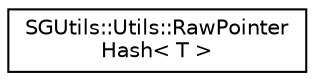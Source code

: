 digraph "Graphical Class Hierarchy"
{
 // LATEX_PDF_SIZE
  edge [fontname="Helvetica",fontsize="10",labelfontname="Helvetica",labelfontsize="10"];
  node [fontname="Helvetica",fontsize="10",shape=record];
  rankdir="LR";
  Node0 [label="SGUtils::Utils::RawPointer\lHash\< T \>",height=0.2,width=0.4,color="black", fillcolor="white", style="filled",URL="$structSGUtils_1_1Utils_1_1RawPointerHash.html",tooltip=" "];
}
